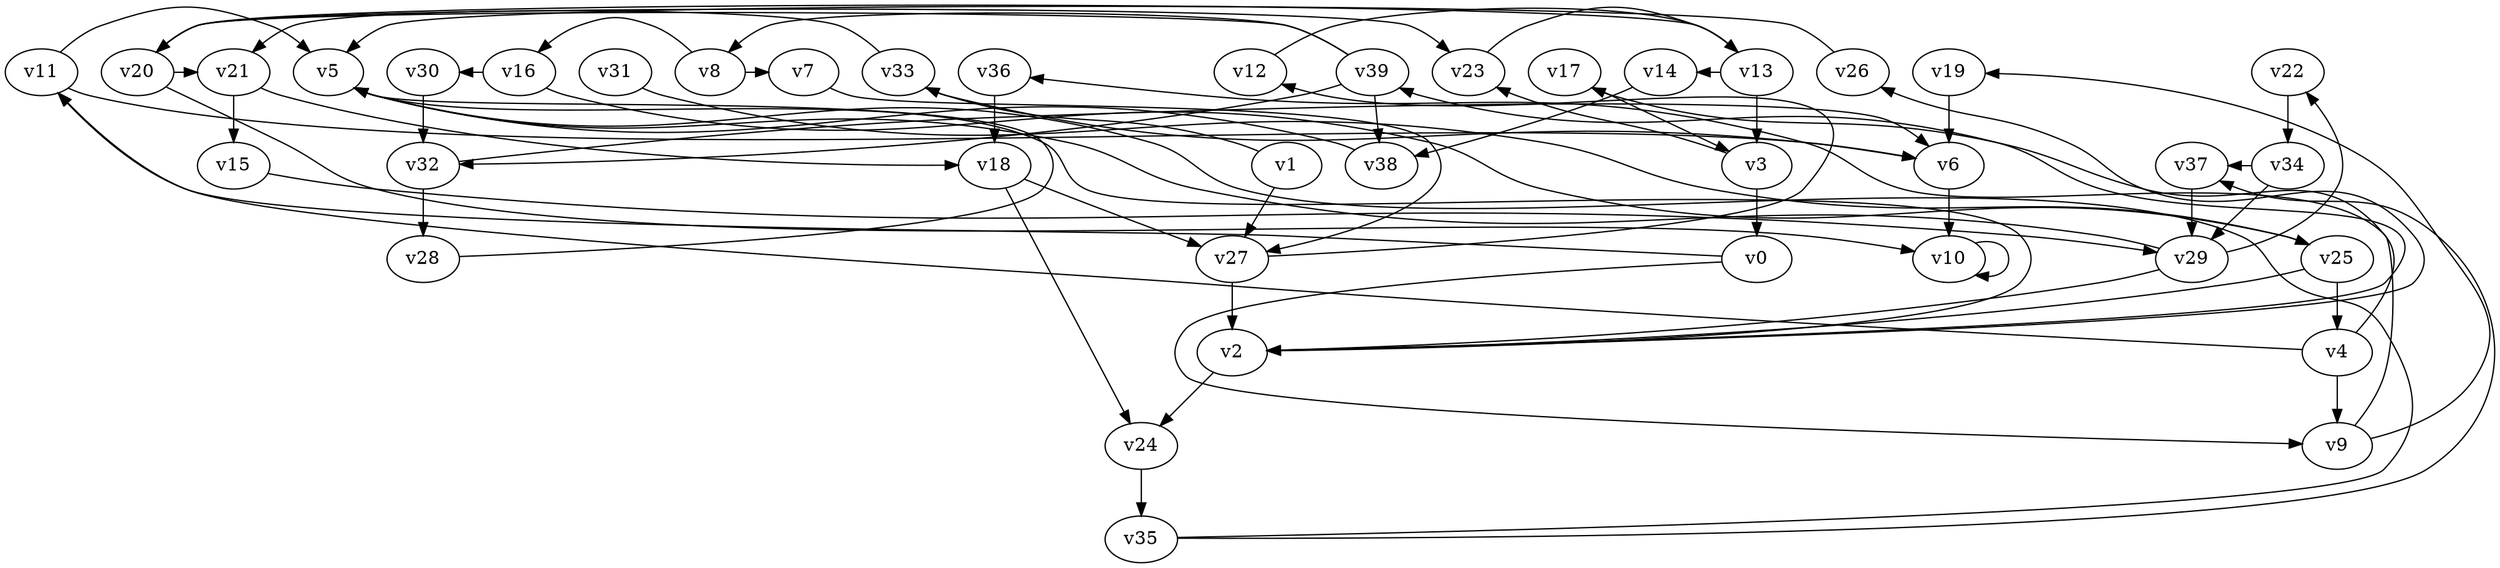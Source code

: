 // Benchmark game 53 - 40 vertices
digraph G {
    v0 [name="v0", player=1, target=1];
    v1 [name="v1", player=0];
    v2 [name="v2", player=0];
    v3 [name="v3", player=0];
    v4 [name="v4", player=1, target=1];
    v5 [name="v5", player=0];
    v6 [name="v6", player=0];
    v7 [name="v7", player=0];
    v8 [name="v8", player=1];
    v9 [name="v9", player=1];
    v10 [name="v10", player=0];
    v11 [name="v11", player=0];
    v12 [name="v12", player=0];
    v13 [name="v13", player=1];
    v14 [name="v14", player=1];
    v15 [name="v15", player=0];
    v16 [name="v16", player=1];
    v17 [name="v17", player=1];
    v18 [name="v18", player=0];
    v19 [name="v19", player=1];
    v20 [name="v20", player=0];
    v21 [name="v21", player=0];
    v22 [name="v22", player=0];
    v23 [name="v23", player=0];
    v24 [name="v24", player=0];
    v25 [name="v25", player=0];
    v26 [name="v26", player=0, target=1];
    v27 [name="v27", player=1];
    v28 [name="v28", player=0];
    v29 [name="v29", player=1];
    v30 [name="v30", player=1];
    v31 [name="v31", player=0];
    v32 [name="v32", player=0];
    v33 [name="v33", player=0];
    v34 [name="v34", player=1];
    v35 [name="v35", player=0];
    v36 [name="v36", player=0, target=1];
    v37 [name="v37", player=0];
    v38 [name="v38", player=1];
    v39 [name="v39", player=0];

    v0 -> v11 [constraint="time == 4"];
    v1 -> v33 [constraint="time % 4 == 3"];
    v2 -> v26 [constraint="time >= 8"];
    v3 -> v0;
    v4 -> v9;
    v5 -> v2 [constraint="time % 3 == 2"];
    v6 -> v10;
    v7 -> v27 [constraint="time % 5 == 4"];
    v8 -> v16 [constraint="time <= 21"];
    v9 -> v19 [constraint="time >= 7"];
    v10 -> v10;
    v11 -> v5 [constraint="time % 3 == 2"];
    v12 -> v13 [constraint="time == 1"];
    v13 -> v14 [constraint="time == 17"];
    v14 -> v38 [constraint="time >= 14"];
    v15 -> v29 [constraint="time == 20"];
    v16 -> v25 [constraint="time >= 3"];
    v17 -> v3 [constraint="time >= 11"];
    v18 -> v27;
    v19 -> v6;
    v20 -> v23 [constraint="time % 4 == 0"];
    v21 -> v15;
    v22 -> v34;
    v23 -> v13 [constraint="time % 4 == 1"];
    v24 -> v35;
    v25 -> v2;
    v26 -> v5 [constraint="(time >= 10) && (time <= 22)"];
    v27 -> v2;
    v28 -> v5 [constraint="time <= 5"];
    v29 -> v22 [constraint="time >= 7"];
    v30 -> v32;
    v31 -> v25 [constraint="time >= 3"];
    v32 -> v6 [constraint="time == 16"];
    v33 -> v6 [constraint="time % 3 == 0"];
    v34 -> v37 [constraint="time >= 8"];
    v35 -> v37 [constraint="time <= 6"];
    v36 -> v18;
    v37 -> v29;
    v38 -> v5 [constraint="(time % 2 == 0) || (time % 5 == 0)"];
    v39 -> v32 [constraint="time % 6 == 5"];
    v33 -> v21 [constraint="time == 4"];
    v21 -> v18 [constraint="time == 13"];
    v2 -> v24;
    v39 -> v38;
    v9 -> v36 [constraint="time % 5 == 0"];
    v0 -> v9 [constraint="time >= 5"];
    v35 -> v5 [constraint="time == 14"];
    v20 -> v10 [constraint="time <= 10"];
    v4 -> v17 [constraint="time % 4 == 0"];
    v4 -> v11 [constraint="time >= 8"];
    v16 -> v30 [constraint="(time >= 8) && (time <= 25)"];
    v8 -> v7 [constraint="(time % 3 == 1) || (time % 4 == 1)"];
    v39 -> v8 [constraint="time == 16"];
    v39 -> v20 [constraint="time == 13"];
    v32 -> v28;
    v2 -> v39 [constraint="(time % 2 == 0) || (time % 3 == 0)"];
    v18 -> v24;
    v25 -> v4;
    v29 -> v5 [constraint="time == 14"];
    v34 -> v29;
    v11 -> v6 [constraint="time <= 17"];
    v27 -> v12 [constraint="time == 2"];
    v20 -> v21 [constraint="(time % 4 == 1) || (time % 3 == 1)"];
    v29 -> v2 [constraint="time % 5 == 1"];
    v13 -> v20 [constraint="time % 6 == 3"];
    v3 -> v23 [constraint="time >= 8"];
    v13 -> v3;
    v1 -> v27;
}
